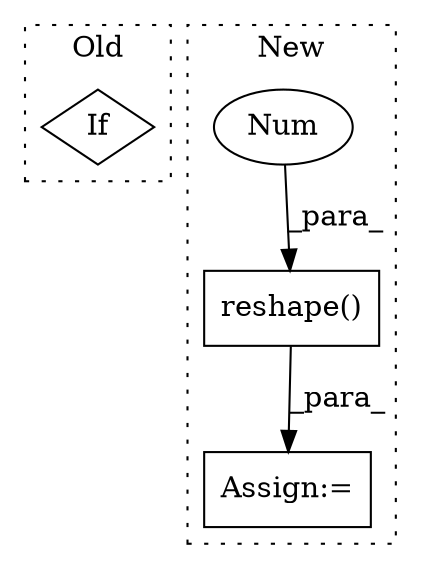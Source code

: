 digraph G {
subgraph cluster0 {
1 [label="If" a="96" s="5762,5776" l="3,22" shape="diamond"];
label = "Old";
style="dotted";
}
subgraph cluster1 {
2 [label="reshape()" a="75" s="6041,6125" l="67,23" shape="box"];
3 [label="Assign:=" a="68" s="6012" l="3" shape="box"];
4 [label="Num" a="76" s="6124" l="1" shape="ellipse"];
label = "New";
style="dotted";
}
2 -> 3 [label="_para_"];
4 -> 2 [label="_para_"];
}